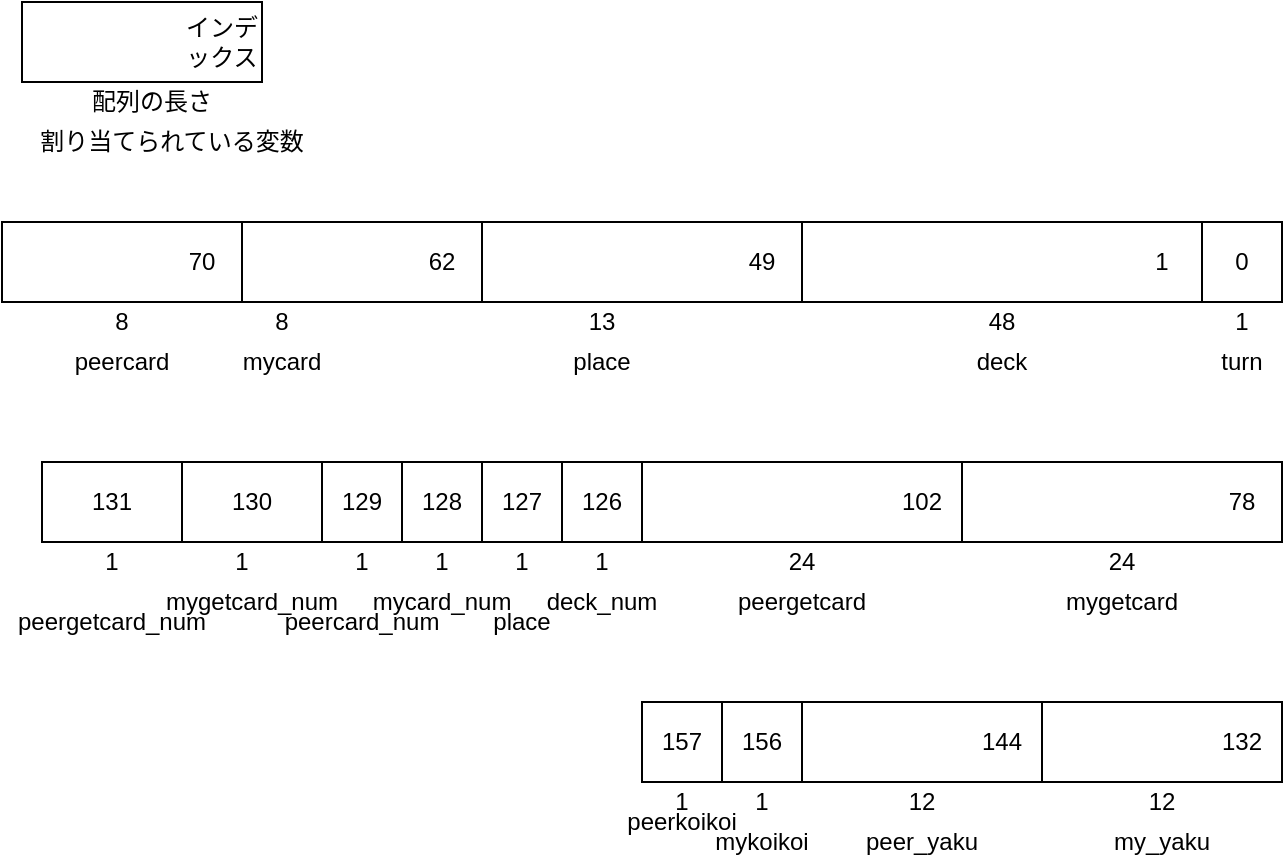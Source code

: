 <mxfile version="14.8.5" type="device"><diagram id="nz7y9lpxvwDH7wnZUZA0" name="Page-1"><mxGraphModel dx="569" dy="309" grid="1" gridSize="10" guides="1" tooltips="1" connect="1" arrows="1" fold="1" page="1" pageScale="1" pageWidth="827" pageHeight="1169" math="0" shadow="0"><root><mxCell id="0"/><mxCell id="1" parent="0"/><mxCell id="zo5kTlt8ukF8s_KI_Az5-1" value="" style="rounded=0;whiteSpace=wrap;html=1;fillColor=none;" vertex="1" parent="1"><mxGeometry x="170" y="90" width="120" height="40" as="geometry"/></mxCell><mxCell id="zo5kTlt8ukF8s_KI_Az5-2" value="インデックス" style="text;html=1;strokeColor=none;fillColor=none;align=center;verticalAlign=middle;whiteSpace=wrap;rounded=0;" vertex="1" parent="1"><mxGeometry x="250" y="100" width="40" height="20" as="geometry"/></mxCell><mxCell id="zo5kTlt8ukF8s_KI_Az5-3" value="配列の長さ" style="text;html=1;strokeColor=none;fillColor=none;align=center;verticalAlign=middle;whiteSpace=wrap;rounded=0;" vertex="1" parent="1"><mxGeometry x="200" y="130" width="70" height="20" as="geometry"/></mxCell><mxCell id="zo5kTlt8ukF8s_KI_Az5-4" value="" style="rounded=0;whiteSpace=wrap;html=1;fillColor=none;" vertex="1" parent="1"><mxGeometry x="760" y="200" width="40" height="40" as="geometry"/></mxCell><mxCell id="zo5kTlt8ukF8s_KI_Az5-5" value="1" style="text;html=1;strokeColor=none;fillColor=none;align=center;verticalAlign=middle;whiteSpace=wrap;rounded=0;" vertex="1" parent="1"><mxGeometry x="760" y="240" width="40" height="20" as="geometry"/></mxCell><mxCell id="zo5kTlt8ukF8s_KI_Az5-6" value="0" style="text;html=1;strokeColor=none;fillColor=none;align=center;verticalAlign=middle;whiteSpace=wrap;rounded=0;" vertex="1" parent="1"><mxGeometry x="760" y="210" width="40" height="20" as="geometry"/></mxCell><mxCell id="zo5kTlt8ukF8s_KI_Az5-7" value="割り当てられている変数" style="text;html=1;strokeColor=none;fillColor=none;align=center;verticalAlign=middle;whiteSpace=wrap;rounded=0;" vertex="1" parent="1"><mxGeometry x="175" y="150" width="140" height="20" as="geometry"/></mxCell><mxCell id="zo5kTlt8ukF8s_KI_Az5-8" value="turn" style="text;html=1;strokeColor=none;fillColor=none;align=center;verticalAlign=middle;whiteSpace=wrap;rounded=0;" vertex="1" parent="1"><mxGeometry x="760" y="260" width="40" height="20" as="geometry"/></mxCell><mxCell id="zo5kTlt8ukF8s_KI_Az5-9" value="" style="rounded=0;whiteSpace=wrap;html=1;fillColor=none;" vertex="1" parent="1"><mxGeometry x="560" y="200" width="200" height="40" as="geometry"/></mxCell><mxCell id="zo5kTlt8ukF8s_KI_Az5-10" value="1" style="text;html=1;strokeColor=none;fillColor=none;align=center;verticalAlign=middle;whiteSpace=wrap;rounded=0;" vertex="1" parent="1"><mxGeometry x="720" y="210" width="40" height="20" as="geometry"/></mxCell><mxCell id="zo5kTlt8ukF8s_KI_Az5-11" value="48" style="text;html=1;strokeColor=none;fillColor=none;align=center;verticalAlign=middle;whiteSpace=wrap;rounded=0;" vertex="1" parent="1"><mxGeometry x="640" y="240" width="40" height="20" as="geometry"/></mxCell><mxCell id="zo5kTlt8ukF8s_KI_Az5-13" value="deck" style="text;html=1;strokeColor=none;fillColor=none;align=center;verticalAlign=middle;whiteSpace=wrap;rounded=0;" vertex="1" parent="1"><mxGeometry x="640" y="260" width="40" height="20" as="geometry"/></mxCell><mxCell id="zo5kTlt8ukF8s_KI_Az5-14" value="" style="rounded=0;whiteSpace=wrap;html=1;fillColor=none;" vertex="1" parent="1"><mxGeometry x="400" y="200" width="160" height="40" as="geometry"/></mxCell><mxCell id="zo5kTlt8ukF8s_KI_Az5-15" value="49" style="text;html=1;strokeColor=none;fillColor=none;align=center;verticalAlign=middle;whiteSpace=wrap;rounded=0;" vertex="1" parent="1"><mxGeometry x="520" y="210" width="40" height="20" as="geometry"/></mxCell><mxCell id="zo5kTlt8ukF8s_KI_Az5-16" value="13" style="text;html=1;strokeColor=none;fillColor=none;align=center;verticalAlign=middle;whiteSpace=wrap;rounded=0;" vertex="1" parent="1"><mxGeometry x="440" y="240" width="40" height="20" as="geometry"/></mxCell><mxCell id="zo5kTlt8ukF8s_KI_Az5-17" value="place" style="text;html=1;strokeColor=none;fillColor=none;align=center;verticalAlign=middle;whiteSpace=wrap;rounded=0;" vertex="1" parent="1"><mxGeometry x="440" y="260" width="40" height="20" as="geometry"/></mxCell><mxCell id="zo5kTlt8ukF8s_KI_Az5-18" value="" style="rounded=0;whiteSpace=wrap;html=1;fillColor=none;" vertex="1" parent="1"><mxGeometry x="280" y="200" width="120" height="40" as="geometry"/></mxCell><mxCell id="zo5kTlt8ukF8s_KI_Az5-19" value="62" style="text;html=1;strokeColor=none;fillColor=none;align=center;verticalAlign=middle;whiteSpace=wrap;rounded=0;" vertex="1" parent="1"><mxGeometry x="360" y="210" width="40" height="20" as="geometry"/></mxCell><mxCell id="zo5kTlt8ukF8s_KI_Az5-20" value="8" style="text;html=1;strokeColor=none;fillColor=none;align=center;verticalAlign=middle;whiteSpace=wrap;rounded=0;" vertex="1" parent="1"><mxGeometry x="280" y="240" width="40" height="20" as="geometry"/></mxCell><mxCell id="zo5kTlt8ukF8s_KI_Az5-21" value="mycard" style="text;html=1;strokeColor=none;fillColor=none;align=center;verticalAlign=middle;whiteSpace=wrap;rounded=0;" vertex="1" parent="1"><mxGeometry x="280" y="260" width="40" height="20" as="geometry"/></mxCell><mxCell id="zo5kTlt8ukF8s_KI_Az5-22" value="" style="rounded=0;whiteSpace=wrap;html=1;fillColor=none;" vertex="1" parent="1"><mxGeometry x="160" y="200" width="120" height="40" as="geometry"/></mxCell><mxCell id="zo5kTlt8ukF8s_KI_Az5-23" value="70" style="text;html=1;strokeColor=none;fillColor=none;align=center;verticalAlign=middle;whiteSpace=wrap;rounded=0;" vertex="1" parent="1"><mxGeometry x="240" y="210" width="40" height="20" as="geometry"/></mxCell><mxCell id="zo5kTlt8ukF8s_KI_Az5-24" value="8" style="text;html=1;strokeColor=none;fillColor=none;align=center;verticalAlign=middle;whiteSpace=wrap;rounded=0;" vertex="1" parent="1"><mxGeometry x="200" y="240" width="40" height="20" as="geometry"/></mxCell><mxCell id="zo5kTlt8ukF8s_KI_Az5-25" value="peercard" style="text;html=1;strokeColor=none;fillColor=none;align=center;verticalAlign=middle;whiteSpace=wrap;rounded=0;" vertex="1" parent="1"><mxGeometry x="200" y="260" width="40" height="20" as="geometry"/></mxCell><mxCell id="zo5kTlt8ukF8s_KI_Az5-26" value="" style="rounded=0;whiteSpace=wrap;html=1;fillColor=none;" vertex="1" parent="1"><mxGeometry x="640" y="320" width="160" height="40" as="geometry"/></mxCell><mxCell id="zo5kTlt8ukF8s_KI_Az5-27" value="78" style="text;html=1;strokeColor=none;fillColor=none;align=center;verticalAlign=middle;whiteSpace=wrap;rounded=0;" vertex="1" parent="1"><mxGeometry x="760" y="330" width="40" height="20" as="geometry"/></mxCell><mxCell id="zo5kTlt8ukF8s_KI_Az5-28" value="24" style="text;html=1;strokeColor=none;fillColor=none;align=center;verticalAlign=middle;whiteSpace=wrap;rounded=0;" vertex="1" parent="1"><mxGeometry x="700" y="360" width="40" height="20" as="geometry"/></mxCell><mxCell id="zo5kTlt8ukF8s_KI_Az5-29" value="mygetcard" style="text;html=1;strokeColor=none;fillColor=none;align=center;verticalAlign=middle;whiteSpace=wrap;rounded=0;" vertex="1" parent="1"><mxGeometry x="700" y="380" width="40" height="20" as="geometry"/></mxCell><mxCell id="zo5kTlt8ukF8s_KI_Az5-30" value="" style="rounded=0;whiteSpace=wrap;html=1;fillColor=none;" vertex="1" parent="1"><mxGeometry x="480" y="320" width="160" height="40" as="geometry"/></mxCell><mxCell id="zo5kTlt8ukF8s_KI_Az5-31" value="102" style="text;html=1;strokeColor=none;fillColor=none;align=center;verticalAlign=middle;whiteSpace=wrap;rounded=0;" vertex="1" parent="1"><mxGeometry x="600" y="330" width="40" height="20" as="geometry"/></mxCell><mxCell id="zo5kTlt8ukF8s_KI_Az5-32" value="24" style="text;html=1;strokeColor=none;fillColor=none;align=center;verticalAlign=middle;whiteSpace=wrap;rounded=0;" vertex="1" parent="1"><mxGeometry x="540" y="360" width="40" height="20" as="geometry"/></mxCell><mxCell id="zo5kTlt8ukF8s_KI_Az5-33" value="peergetcard" style="text;html=1;strokeColor=none;fillColor=none;align=center;verticalAlign=middle;whiteSpace=wrap;rounded=0;" vertex="1" parent="1"><mxGeometry x="540" y="380" width="40" height="20" as="geometry"/></mxCell><mxCell id="zo5kTlt8ukF8s_KI_Az5-35" value="126" style="rounded=0;whiteSpace=wrap;html=1;fillColor=none;" vertex="1" parent="1"><mxGeometry x="440" y="320" width="40" height="40" as="geometry"/></mxCell><mxCell id="zo5kTlt8ukF8s_KI_Az5-36" value="1" style="text;html=1;strokeColor=none;fillColor=none;align=center;verticalAlign=middle;whiteSpace=wrap;rounded=0;" vertex="1" parent="1"><mxGeometry x="440" y="360" width="40" height="20" as="geometry"/></mxCell><mxCell id="zo5kTlt8ukF8s_KI_Az5-37" value="deck_num" style="text;html=1;strokeColor=none;fillColor=none;align=center;verticalAlign=middle;whiteSpace=wrap;rounded=0;" vertex="1" parent="1"><mxGeometry x="440" y="380" width="40" height="20" as="geometry"/></mxCell><mxCell id="zo5kTlt8ukF8s_KI_Az5-38" value="127" style="rounded=0;whiteSpace=wrap;html=1;fillColor=none;" vertex="1" parent="1"><mxGeometry x="400" y="320" width="40" height="40" as="geometry"/></mxCell><mxCell id="zo5kTlt8ukF8s_KI_Az5-39" value="1" style="text;html=1;strokeColor=none;fillColor=none;align=center;verticalAlign=middle;whiteSpace=wrap;rounded=0;" vertex="1" parent="1"><mxGeometry x="400" y="360" width="40" height="20" as="geometry"/></mxCell><mxCell id="zo5kTlt8ukF8s_KI_Az5-40" value="place" style="text;html=1;strokeColor=none;fillColor=none;align=center;verticalAlign=middle;whiteSpace=wrap;rounded=0;" vertex="1" parent="1"><mxGeometry x="400" y="390" width="40" height="20" as="geometry"/></mxCell><mxCell id="zo5kTlt8ukF8s_KI_Az5-41" value="128" style="rounded=0;whiteSpace=wrap;html=1;fillColor=none;" vertex="1" parent="1"><mxGeometry x="360" y="320" width="40" height="40" as="geometry"/></mxCell><mxCell id="zo5kTlt8ukF8s_KI_Az5-42" value="1" style="text;html=1;strokeColor=none;fillColor=none;align=center;verticalAlign=middle;whiteSpace=wrap;rounded=0;" vertex="1" parent="1"><mxGeometry x="360" y="360" width="40" height="20" as="geometry"/></mxCell><mxCell id="zo5kTlt8ukF8s_KI_Az5-43" value="mycard_num" style="text;html=1;strokeColor=none;fillColor=none;align=center;verticalAlign=middle;whiteSpace=wrap;rounded=0;" vertex="1" parent="1"><mxGeometry x="360" y="380" width="40" height="20" as="geometry"/></mxCell><mxCell id="zo5kTlt8ukF8s_KI_Az5-44" value="129" style="rounded=0;whiteSpace=wrap;html=1;fillColor=none;" vertex="1" parent="1"><mxGeometry x="320" y="320" width="40" height="40" as="geometry"/></mxCell><mxCell id="zo5kTlt8ukF8s_KI_Az5-45" value="1" style="text;html=1;strokeColor=none;fillColor=none;align=center;verticalAlign=middle;whiteSpace=wrap;rounded=0;" vertex="1" parent="1"><mxGeometry x="320" y="360" width="40" height="20" as="geometry"/></mxCell><mxCell id="zo5kTlt8ukF8s_KI_Az5-46" value="peercard_num" style="text;html=1;strokeColor=none;fillColor=none;align=center;verticalAlign=middle;whiteSpace=wrap;rounded=0;" vertex="1" parent="1"><mxGeometry x="320" y="390" width="40" height="20" as="geometry"/></mxCell><mxCell id="zo5kTlt8ukF8s_KI_Az5-47" value="130" style="rounded=0;whiteSpace=wrap;html=1;fillColor=none;" vertex="1" parent="1"><mxGeometry x="250" y="320" width="70" height="40" as="geometry"/></mxCell><mxCell id="zo5kTlt8ukF8s_KI_Az5-48" value="1" style="text;html=1;strokeColor=none;fillColor=none;align=center;verticalAlign=middle;whiteSpace=wrap;rounded=0;" vertex="1" parent="1"><mxGeometry x="260" y="360" width="40" height="20" as="geometry"/></mxCell><mxCell id="zo5kTlt8ukF8s_KI_Az5-49" value="mygetcard_num" style="text;html=1;strokeColor=none;fillColor=none;align=center;verticalAlign=middle;whiteSpace=wrap;rounded=0;" vertex="1" parent="1"><mxGeometry x="265" y="380" width="40" height="20" as="geometry"/></mxCell><mxCell id="zo5kTlt8ukF8s_KI_Az5-50" value="131" style="rounded=0;whiteSpace=wrap;html=1;fillColor=none;" vertex="1" parent="1"><mxGeometry x="180" y="320" width="70" height="40" as="geometry"/></mxCell><mxCell id="zo5kTlt8ukF8s_KI_Az5-51" value="1" style="text;html=1;strokeColor=none;fillColor=none;align=center;verticalAlign=middle;whiteSpace=wrap;rounded=0;" vertex="1" parent="1"><mxGeometry x="195" y="360" width="40" height="20" as="geometry"/></mxCell><mxCell id="zo5kTlt8ukF8s_KI_Az5-52" value="peergetcard_num" style="text;html=1;strokeColor=none;fillColor=none;align=center;verticalAlign=middle;whiteSpace=wrap;rounded=0;" vertex="1" parent="1"><mxGeometry x="195" y="390" width="40" height="20" as="geometry"/></mxCell><mxCell id="zo5kTlt8ukF8s_KI_Az5-54" value="" style="rounded=0;whiteSpace=wrap;html=1;fillColor=none;" vertex="1" parent="1"><mxGeometry x="680" y="440" width="120" height="40" as="geometry"/></mxCell><mxCell id="zo5kTlt8ukF8s_KI_Az5-55" value="12" style="text;html=1;strokeColor=none;fillColor=none;align=center;verticalAlign=middle;whiteSpace=wrap;rounded=0;" vertex="1" parent="1"><mxGeometry x="720" y="480" width="40" height="20" as="geometry"/></mxCell><mxCell id="zo5kTlt8ukF8s_KI_Az5-56" value="my_yaku" style="text;html=1;strokeColor=none;fillColor=none;align=center;verticalAlign=middle;whiteSpace=wrap;rounded=0;" vertex="1" parent="1"><mxGeometry x="720" y="500" width="40" height="20" as="geometry"/></mxCell><mxCell id="zo5kTlt8ukF8s_KI_Az5-57" value="132" style="text;html=1;strokeColor=none;fillColor=none;align=center;verticalAlign=middle;whiteSpace=wrap;rounded=0;" vertex="1" parent="1"><mxGeometry x="760" y="450" width="40" height="20" as="geometry"/></mxCell><mxCell id="zo5kTlt8ukF8s_KI_Az5-60" value="" style="rounded=0;whiteSpace=wrap;html=1;fillColor=none;" vertex="1" parent="1"><mxGeometry x="560" y="440" width="120" height="40" as="geometry"/></mxCell><mxCell id="zo5kTlt8ukF8s_KI_Az5-61" value="12" style="text;html=1;strokeColor=none;fillColor=none;align=center;verticalAlign=middle;whiteSpace=wrap;rounded=0;" vertex="1" parent="1"><mxGeometry x="600" y="480" width="40" height="20" as="geometry"/></mxCell><mxCell id="zo5kTlt8ukF8s_KI_Az5-62" value="peer_yaku" style="text;html=1;strokeColor=none;fillColor=none;align=center;verticalAlign=middle;whiteSpace=wrap;rounded=0;" vertex="1" parent="1"><mxGeometry x="600" y="500" width="40" height="20" as="geometry"/></mxCell><mxCell id="zo5kTlt8ukF8s_KI_Az5-63" value="144" style="text;html=1;strokeColor=none;fillColor=none;align=center;verticalAlign=middle;whiteSpace=wrap;rounded=0;" vertex="1" parent="1"><mxGeometry x="640" y="450" width="40" height="20" as="geometry"/></mxCell><mxCell id="zo5kTlt8ukF8s_KI_Az5-64" value="156" style="rounded=0;whiteSpace=wrap;html=1;fillColor=none;" vertex="1" parent="1"><mxGeometry x="520" y="440" width="40" height="40" as="geometry"/></mxCell><mxCell id="zo5kTlt8ukF8s_KI_Az5-65" value="1" style="text;html=1;strokeColor=none;fillColor=none;align=center;verticalAlign=middle;whiteSpace=wrap;rounded=0;" vertex="1" parent="1"><mxGeometry x="520" y="480" width="40" height="20" as="geometry"/></mxCell><mxCell id="zo5kTlt8ukF8s_KI_Az5-66" value="mykoikoi" style="text;html=1;strokeColor=none;fillColor=none;align=center;verticalAlign=middle;whiteSpace=wrap;rounded=0;" vertex="1" parent="1"><mxGeometry x="520" y="500" width="40" height="20" as="geometry"/></mxCell><mxCell id="zo5kTlt8ukF8s_KI_Az5-67" value="157" style="rounded=0;whiteSpace=wrap;html=1;fillColor=none;" vertex="1" parent="1"><mxGeometry x="480" y="440" width="40" height="40" as="geometry"/></mxCell><mxCell id="zo5kTlt8ukF8s_KI_Az5-68" value="1" style="text;html=1;strokeColor=none;fillColor=none;align=center;verticalAlign=middle;whiteSpace=wrap;rounded=0;" vertex="1" parent="1"><mxGeometry x="480" y="480" width="40" height="20" as="geometry"/></mxCell><mxCell id="zo5kTlt8ukF8s_KI_Az5-69" value="peerkoikoi" style="text;html=1;strokeColor=none;fillColor=none;align=center;verticalAlign=middle;whiteSpace=wrap;rounded=0;" vertex="1" parent="1"><mxGeometry x="480" y="490" width="40" height="20" as="geometry"/></mxCell></root></mxGraphModel></diagram></mxfile>